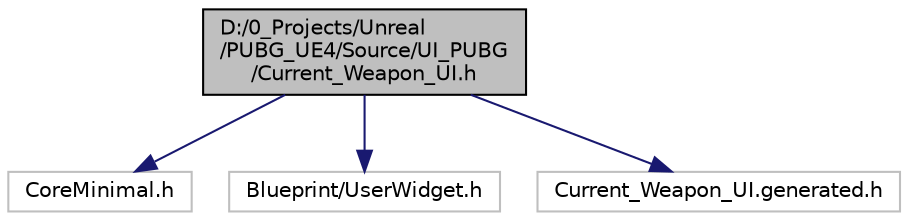 digraph "D:/0_Projects/Unreal/PUBG_UE4/Source/UI_PUBG/Current_Weapon_UI.h"
{
 // LATEX_PDF_SIZE
  edge [fontname="Helvetica",fontsize="10",labelfontname="Helvetica",labelfontsize="10"];
  node [fontname="Helvetica",fontsize="10",shape=record];
  Node1 [label="D:/0_Projects/Unreal\l/PUBG_UE4/Source/UI_PUBG\l/Current_Weapon_UI.h",height=0.2,width=0.4,color="black", fillcolor="grey75", style="filled", fontcolor="black",tooltip="현재 착용 중인 무기 UI"];
  Node1 -> Node2 [color="midnightblue",fontsize="10",style="solid",fontname="Helvetica"];
  Node2 [label="CoreMinimal.h",height=0.2,width=0.4,color="grey75", fillcolor="white", style="filled",tooltip=" "];
  Node1 -> Node3 [color="midnightblue",fontsize="10",style="solid",fontname="Helvetica"];
  Node3 [label="Blueprint/UserWidget.h",height=0.2,width=0.4,color="grey75", fillcolor="white", style="filled",tooltip=" "];
  Node1 -> Node4 [color="midnightblue",fontsize="10",style="solid",fontname="Helvetica"];
  Node4 [label="Current_Weapon_UI.generated.h",height=0.2,width=0.4,color="grey75", fillcolor="white", style="filled",tooltip=" "];
}
